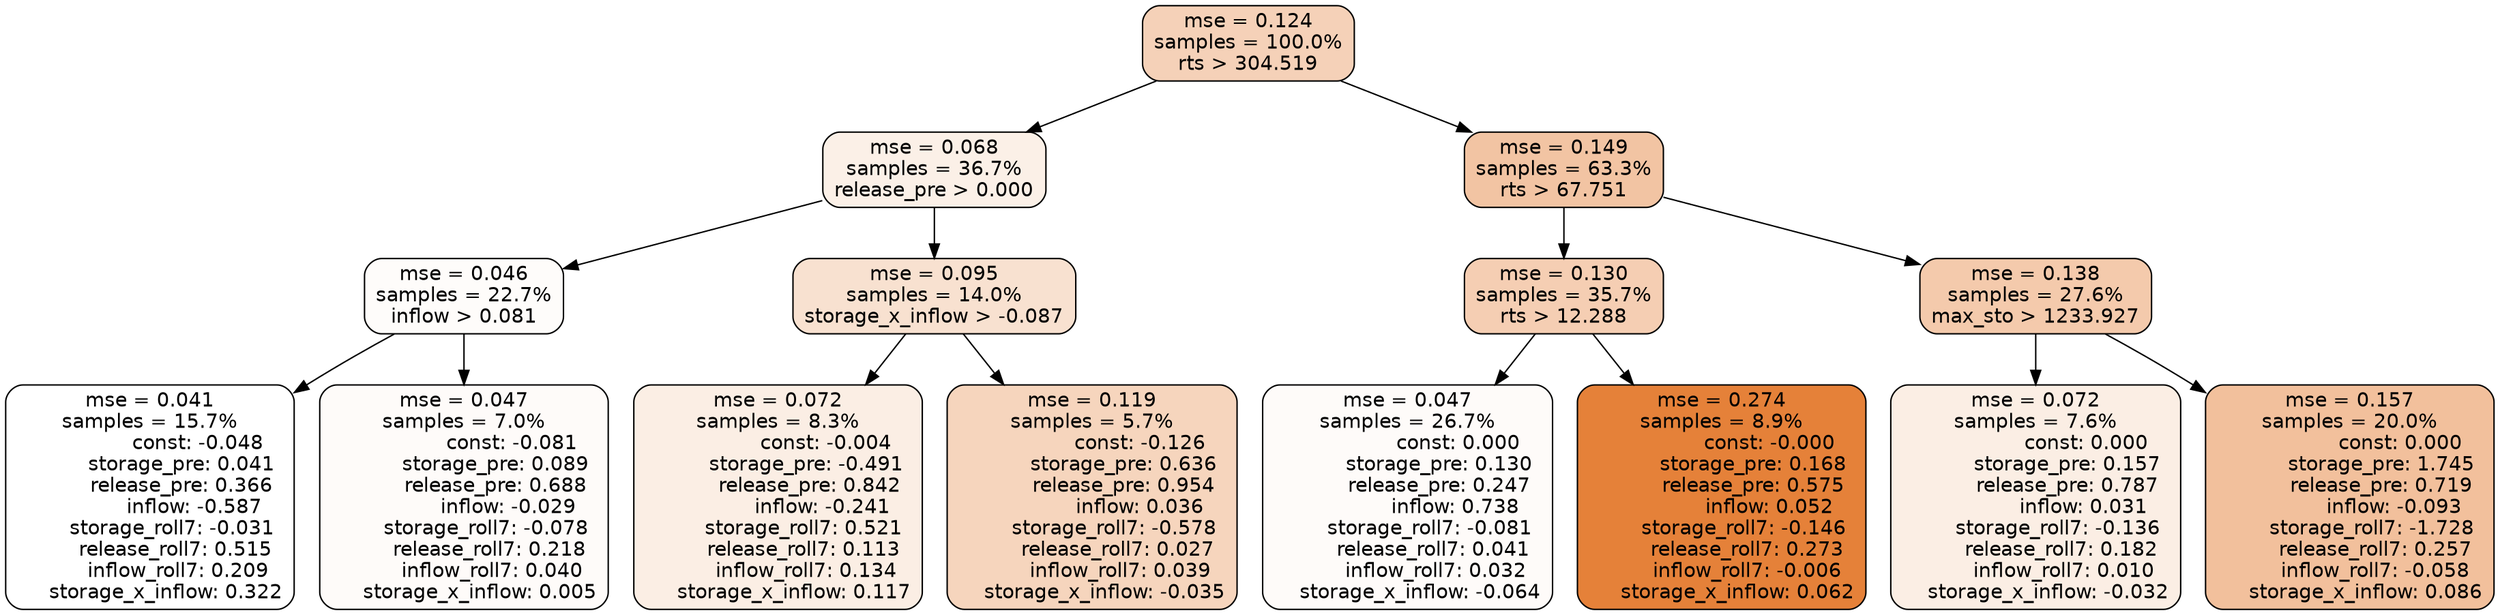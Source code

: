 digraph tree {
node [shape=rectangle, style="filled, rounded", color="black", fontname=helvetica] ;
edge [fontname=helvetica] ;
	"0" [label="mse = 0.124
samples = 100.0%
rts > 304.519", fillcolor="#f5d1b8"]
	"8" [label="mse = 0.068
samples = 36.7%
release_pre > 0.000", fillcolor="#fbf0e7"]
	"1" [label="mse = 0.149
samples = 63.3%
rts > 67.751", fillcolor="#f2c4a3"]
	"9" [label="mse = 0.046
samples = 22.7%
inflow > 0.081", fillcolor="#fefcfa"]
	"12" [label="mse = 0.095
samples = 14.0%
storage_x_inflow > -0.087", fillcolor="#f8e1d0"]
	"2" [label="mse = 0.130
samples = 35.7%
rts > 12.288", fillcolor="#f5ceb3"]
	"5" [label="mse = 0.138
samples = 27.6%
max_sto > 1233.927", fillcolor="#f4caac"]
	"10" [label="mse = 0.041
samples = 15.7%
               const: -0.048
          storage_pre: 0.041
          release_pre: 0.366
              inflow: -0.587
       storage_roll7: -0.031
        release_roll7: 0.515
         inflow_roll7: 0.209
     storage_x_inflow: 0.322", fillcolor="#ffffff"]
	"11" [label="mse = 0.047
samples = 7.0%
               const: -0.081
          storage_pre: 0.089
          release_pre: 0.688
              inflow: -0.029
       storage_roll7: -0.078
        release_roll7: 0.218
         inflow_roll7: 0.040
     storage_x_inflow: 0.005", fillcolor="#fefbf9"]
	"13" [label="mse = 0.072
samples = 8.3%
               const: -0.004
         storage_pre: -0.491
          release_pre: 0.842
              inflow: -0.241
        storage_roll7: 0.521
        release_roll7: 0.113
         inflow_roll7: 0.134
     storage_x_inflow: 0.117", fillcolor="#fbeee4"]
	"14" [label="mse = 0.119
samples = 5.7%
               const: -0.126
          storage_pre: 0.636
          release_pre: 0.954
               inflow: 0.036
       storage_roll7: -0.578
        release_roll7: 0.027
         inflow_roll7: 0.039
    storage_x_inflow: -0.035", fillcolor="#f6d5bd"]
	"3" [label="mse = 0.047
samples = 26.7%
                const: 0.000
          storage_pre: 0.130
          release_pre: 0.247
               inflow: 0.738
       storage_roll7: -0.081
        release_roll7: 0.041
         inflow_roll7: 0.032
    storage_x_inflow: -0.064", fillcolor="#fefbf9"]
	"4" [label="mse = 0.274
samples = 8.9%
               const: -0.000
          storage_pre: 0.168
          release_pre: 0.575
               inflow: 0.052
       storage_roll7: -0.146
        release_roll7: 0.273
        inflow_roll7: -0.006
     storage_x_inflow: 0.062", fillcolor="#e58139"]
	"7" [label="mse = 0.072
samples = 7.6%
                const: 0.000
          storage_pre: 0.157
          release_pre: 0.787
               inflow: 0.031
       storage_roll7: -0.136
        release_roll7: 0.182
         inflow_roll7: 0.010
    storage_x_inflow: -0.032", fillcolor="#fbeee4"]
	"6" [label="mse = 0.157
samples = 20.0%
                const: 0.000
          storage_pre: 1.745
          release_pre: 0.719
              inflow: -0.093
       storage_roll7: -1.728
        release_roll7: 0.257
        inflow_roll7: -0.058
     storage_x_inflow: 0.086", fillcolor="#f2c09c"]

	"0" -> "1"
	"0" -> "8"
	"8" -> "9"
	"8" -> "12"
	"1" -> "2"
	"1" -> "5"
	"9" -> "10"
	"9" -> "11"
	"12" -> "13"
	"12" -> "14"
	"2" -> "3"
	"2" -> "4"
	"5" -> "6"
	"5" -> "7"
}